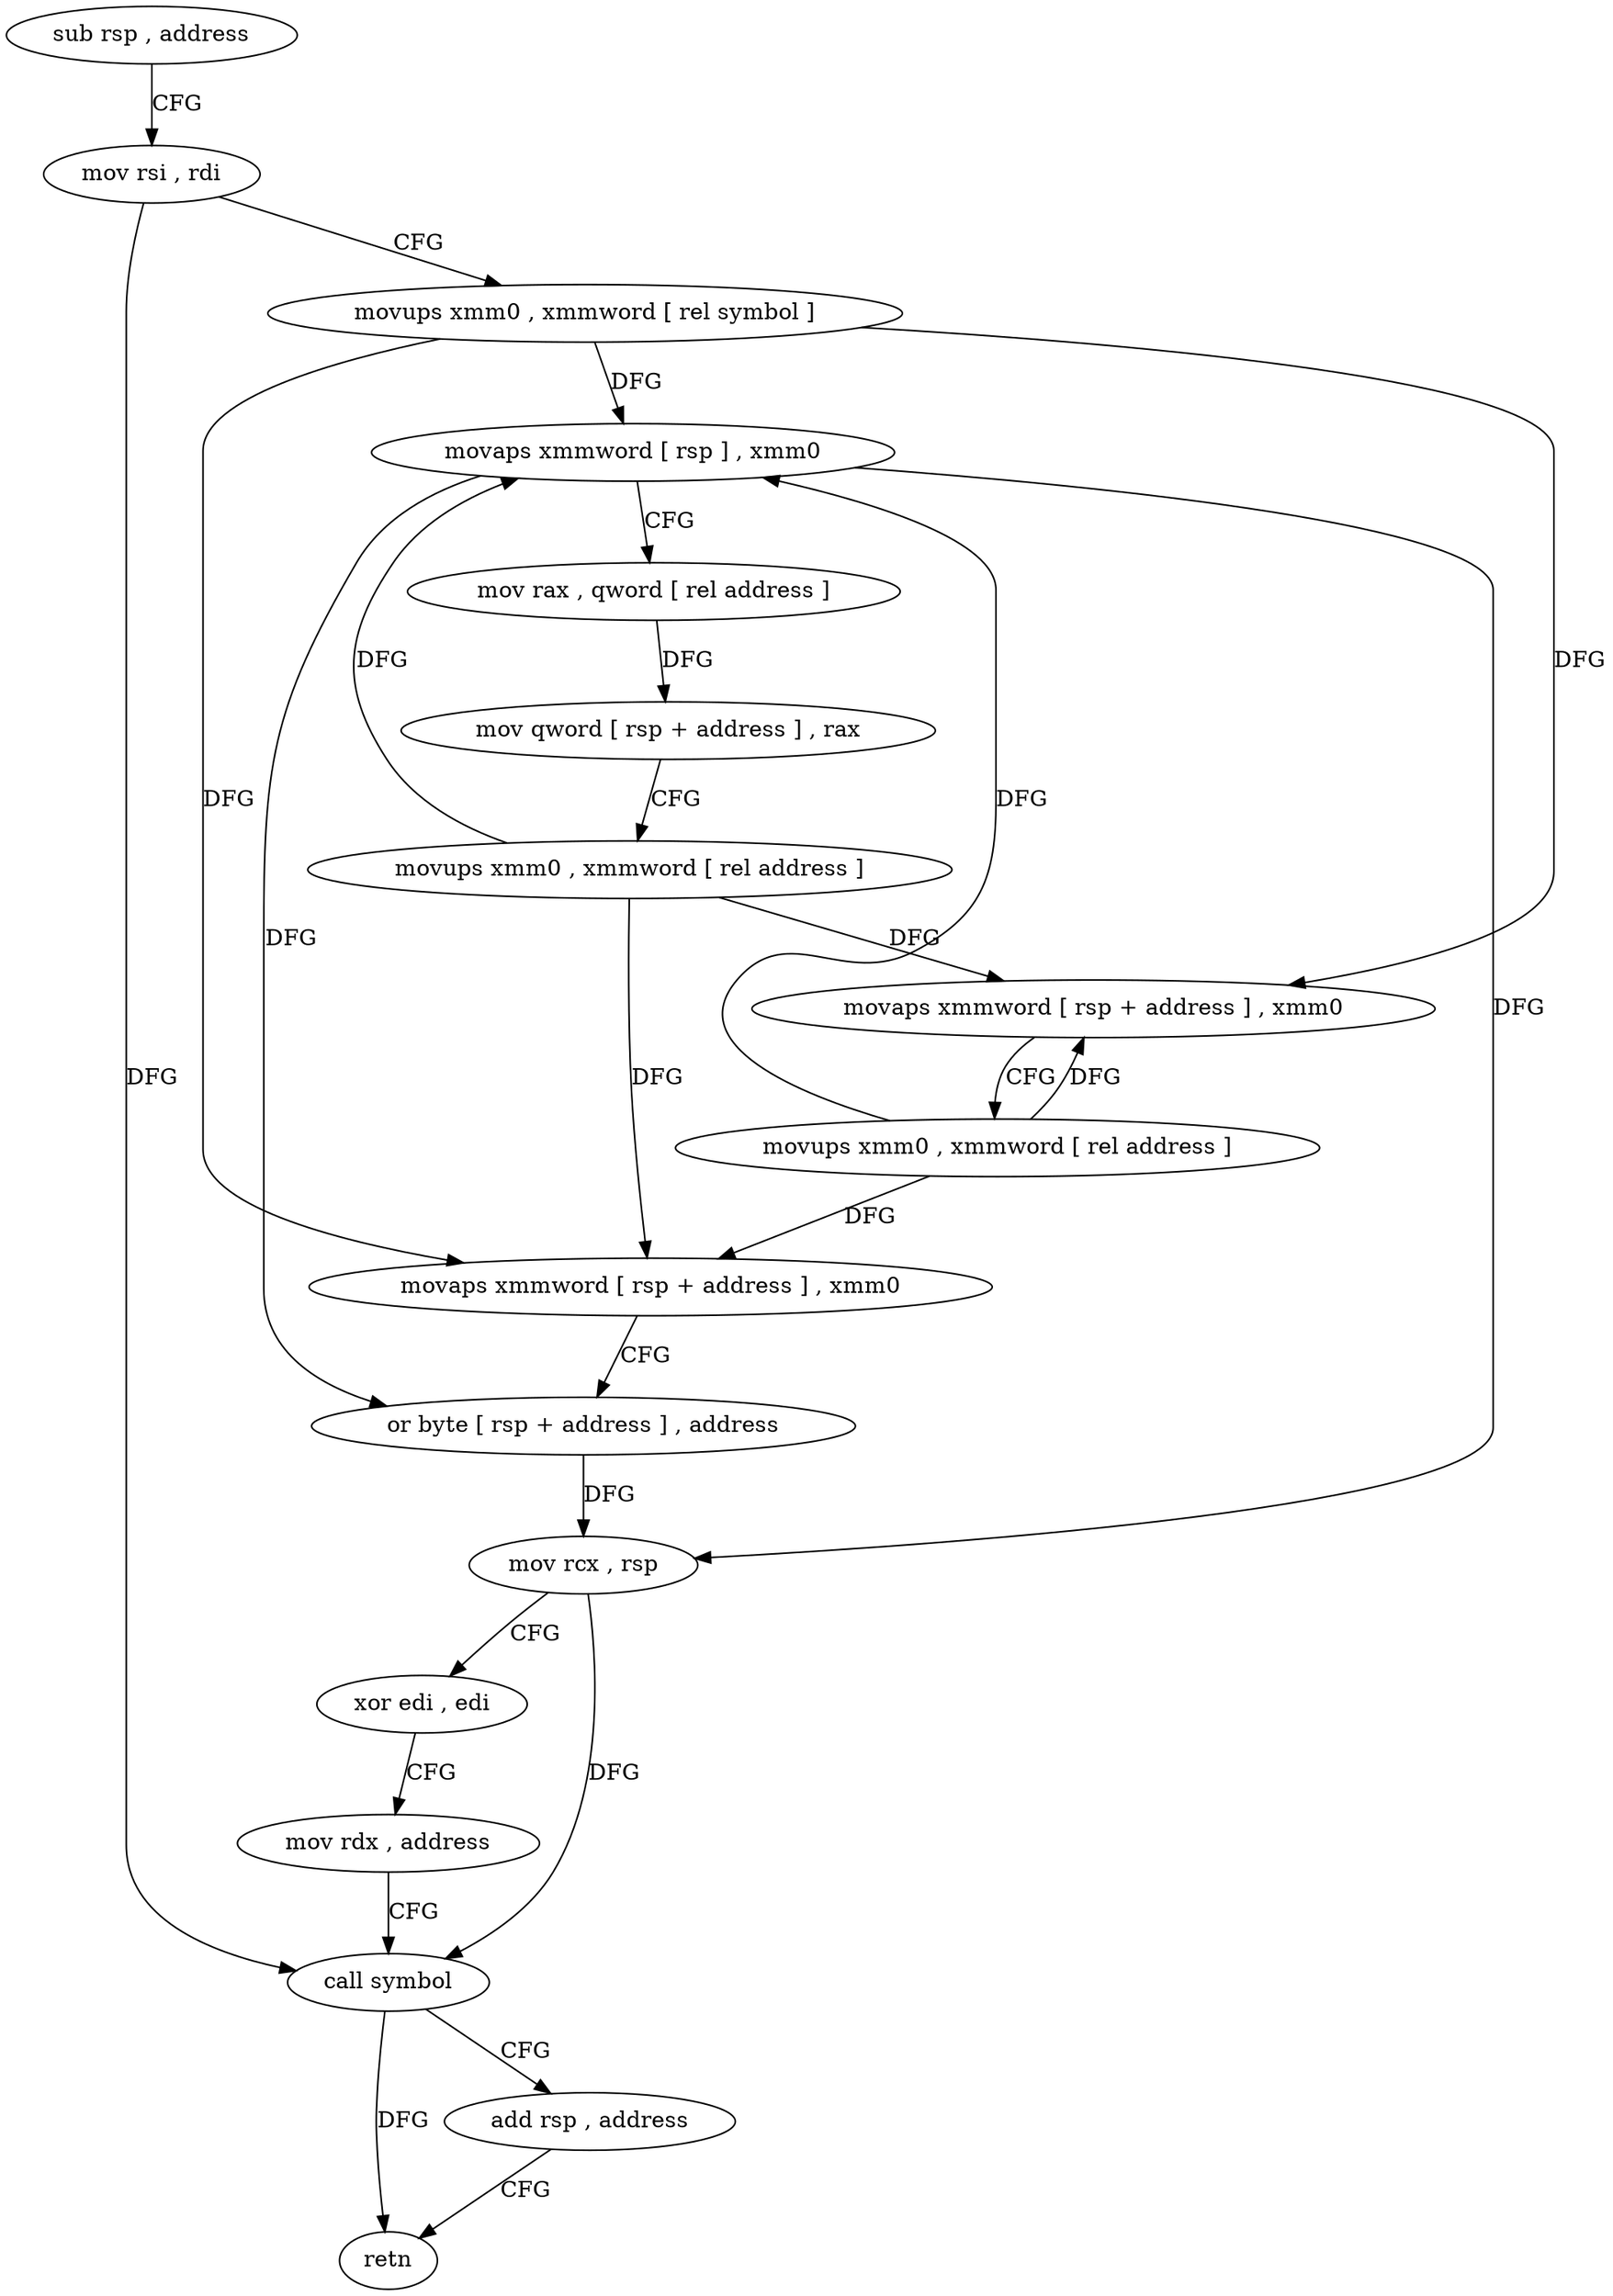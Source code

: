 digraph "func" {
"4310320" [label = "sub rsp , address" ]
"4310324" [label = "mov rsi , rdi" ]
"4310327" [label = "movups xmm0 , xmmword [ rel symbol ]" ]
"4310334" [label = "movaps xmmword [ rsp ] , xmm0" ]
"4310338" [label = "mov rax , qword [ rel address ]" ]
"4310345" [label = "mov qword [ rsp + address ] , rax" ]
"4310350" [label = "movups xmm0 , xmmword [ rel address ]" ]
"4310357" [label = "movaps xmmword [ rsp + address ] , xmm0" ]
"4310362" [label = "movups xmm0 , xmmword [ rel address ]" ]
"4310369" [label = "movaps xmmword [ rsp + address ] , xmm0" ]
"4310374" [label = "or byte [ rsp + address ] , address" ]
"4310379" [label = "mov rcx , rsp" ]
"4310382" [label = "xor edi , edi" ]
"4310384" [label = "mov rdx , address" ]
"4310391" [label = "call symbol" ]
"4310396" [label = "add rsp , address" ]
"4310400" [label = "retn" ]
"4310320" -> "4310324" [ label = "CFG" ]
"4310324" -> "4310327" [ label = "CFG" ]
"4310324" -> "4310391" [ label = "DFG" ]
"4310327" -> "4310334" [ label = "DFG" ]
"4310327" -> "4310357" [ label = "DFG" ]
"4310327" -> "4310369" [ label = "DFG" ]
"4310334" -> "4310338" [ label = "CFG" ]
"4310334" -> "4310374" [ label = "DFG" ]
"4310334" -> "4310379" [ label = "DFG" ]
"4310338" -> "4310345" [ label = "DFG" ]
"4310345" -> "4310350" [ label = "CFG" ]
"4310350" -> "4310357" [ label = "DFG" ]
"4310350" -> "4310334" [ label = "DFG" ]
"4310350" -> "4310369" [ label = "DFG" ]
"4310357" -> "4310362" [ label = "CFG" ]
"4310362" -> "4310369" [ label = "DFG" ]
"4310362" -> "4310334" [ label = "DFG" ]
"4310362" -> "4310357" [ label = "DFG" ]
"4310369" -> "4310374" [ label = "CFG" ]
"4310374" -> "4310379" [ label = "DFG" ]
"4310379" -> "4310382" [ label = "CFG" ]
"4310379" -> "4310391" [ label = "DFG" ]
"4310382" -> "4310384" [ label = "CFG" ]
"4310384" -> "4310391" [ label = "CFG" ]
"4310391" -> "4310396" [ label = "CFG" ]
"4310391" -> "4310400" [ label = "DFG" ]
"4310396" -> "4310400" [ label = "CFG" ]
}
